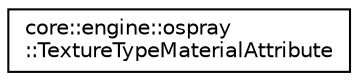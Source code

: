 digraph "Graphical Class Hierarchy"
{
 // LATEX_PDF_SIZE
  edge [fontname="Helvetica",fontsize="10",labelfontname="Helvetica",labelfontsize="10"];
  node [fontname="Helvetica",fontsize="10",shape=record];
  rankdir="LR";
  Node0 [label="core::engine::ospray\l::TextureTypeMaterialAttribute",height=0.2,width=0.4,color="black", fillcolor="white", style="filled",URL="$d7/da1/structcore_1_1engine_1_1ospray_1_1TextureTypeMaterialAttribute.html",tooltip=" "];
}
